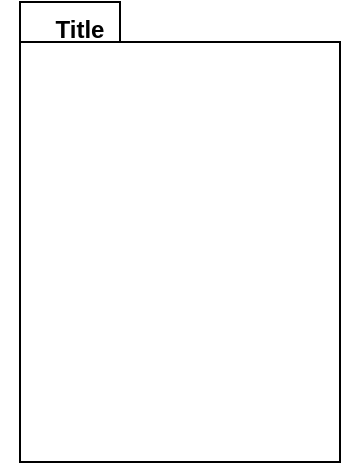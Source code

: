 <mxfile version="20.2.3" type="device"><diagram id="R2lEEEUBdFMjLlhIrx00" name="Page-1"><mxGraphModel dx="1106" dy="543" grid="1" gridSize="10" guides="1" tooltips="1" connect="1" arrows="1" fold="1" page="1" pageScale="1" pageWidth="850" pageHeight="1100" math="0" shadow="0" extFonts="Permanent Marker^https://fonts.googleapis.com/css?family=Permanent+Marker"><root><mxCell id="0"/><mxCell id="1" parent="0"/><mxCell id="8202BnVha-sgcT9MYsxR-28" value="" style="shape=folder;fontStyle=1;spacingTop=10;tabWidth=50;tabHeight=20;tabPosition=left;html=1;" vertex="1" parent="1"><mxGeometry x="260" y="310" width="160" height="230" as="geometry"/></mxCell><mxCell id="8202BnVha-sgcT9MYsxR-27" value="Title" style="text;align=center;fontStyle=1;verticalAlign=middle;spacingLeft=3;spacingRight=3;strokeColor=none;rotatable=0;points=[[0,0.5],[1,0.5]];portConstraint=eastwest;" vertex="1" parent="1"><mxGeometry x="250" y="310" width="80" height="26" as="geometry"/></mxCell></root></mxGraphModel></diagram></mxfile>